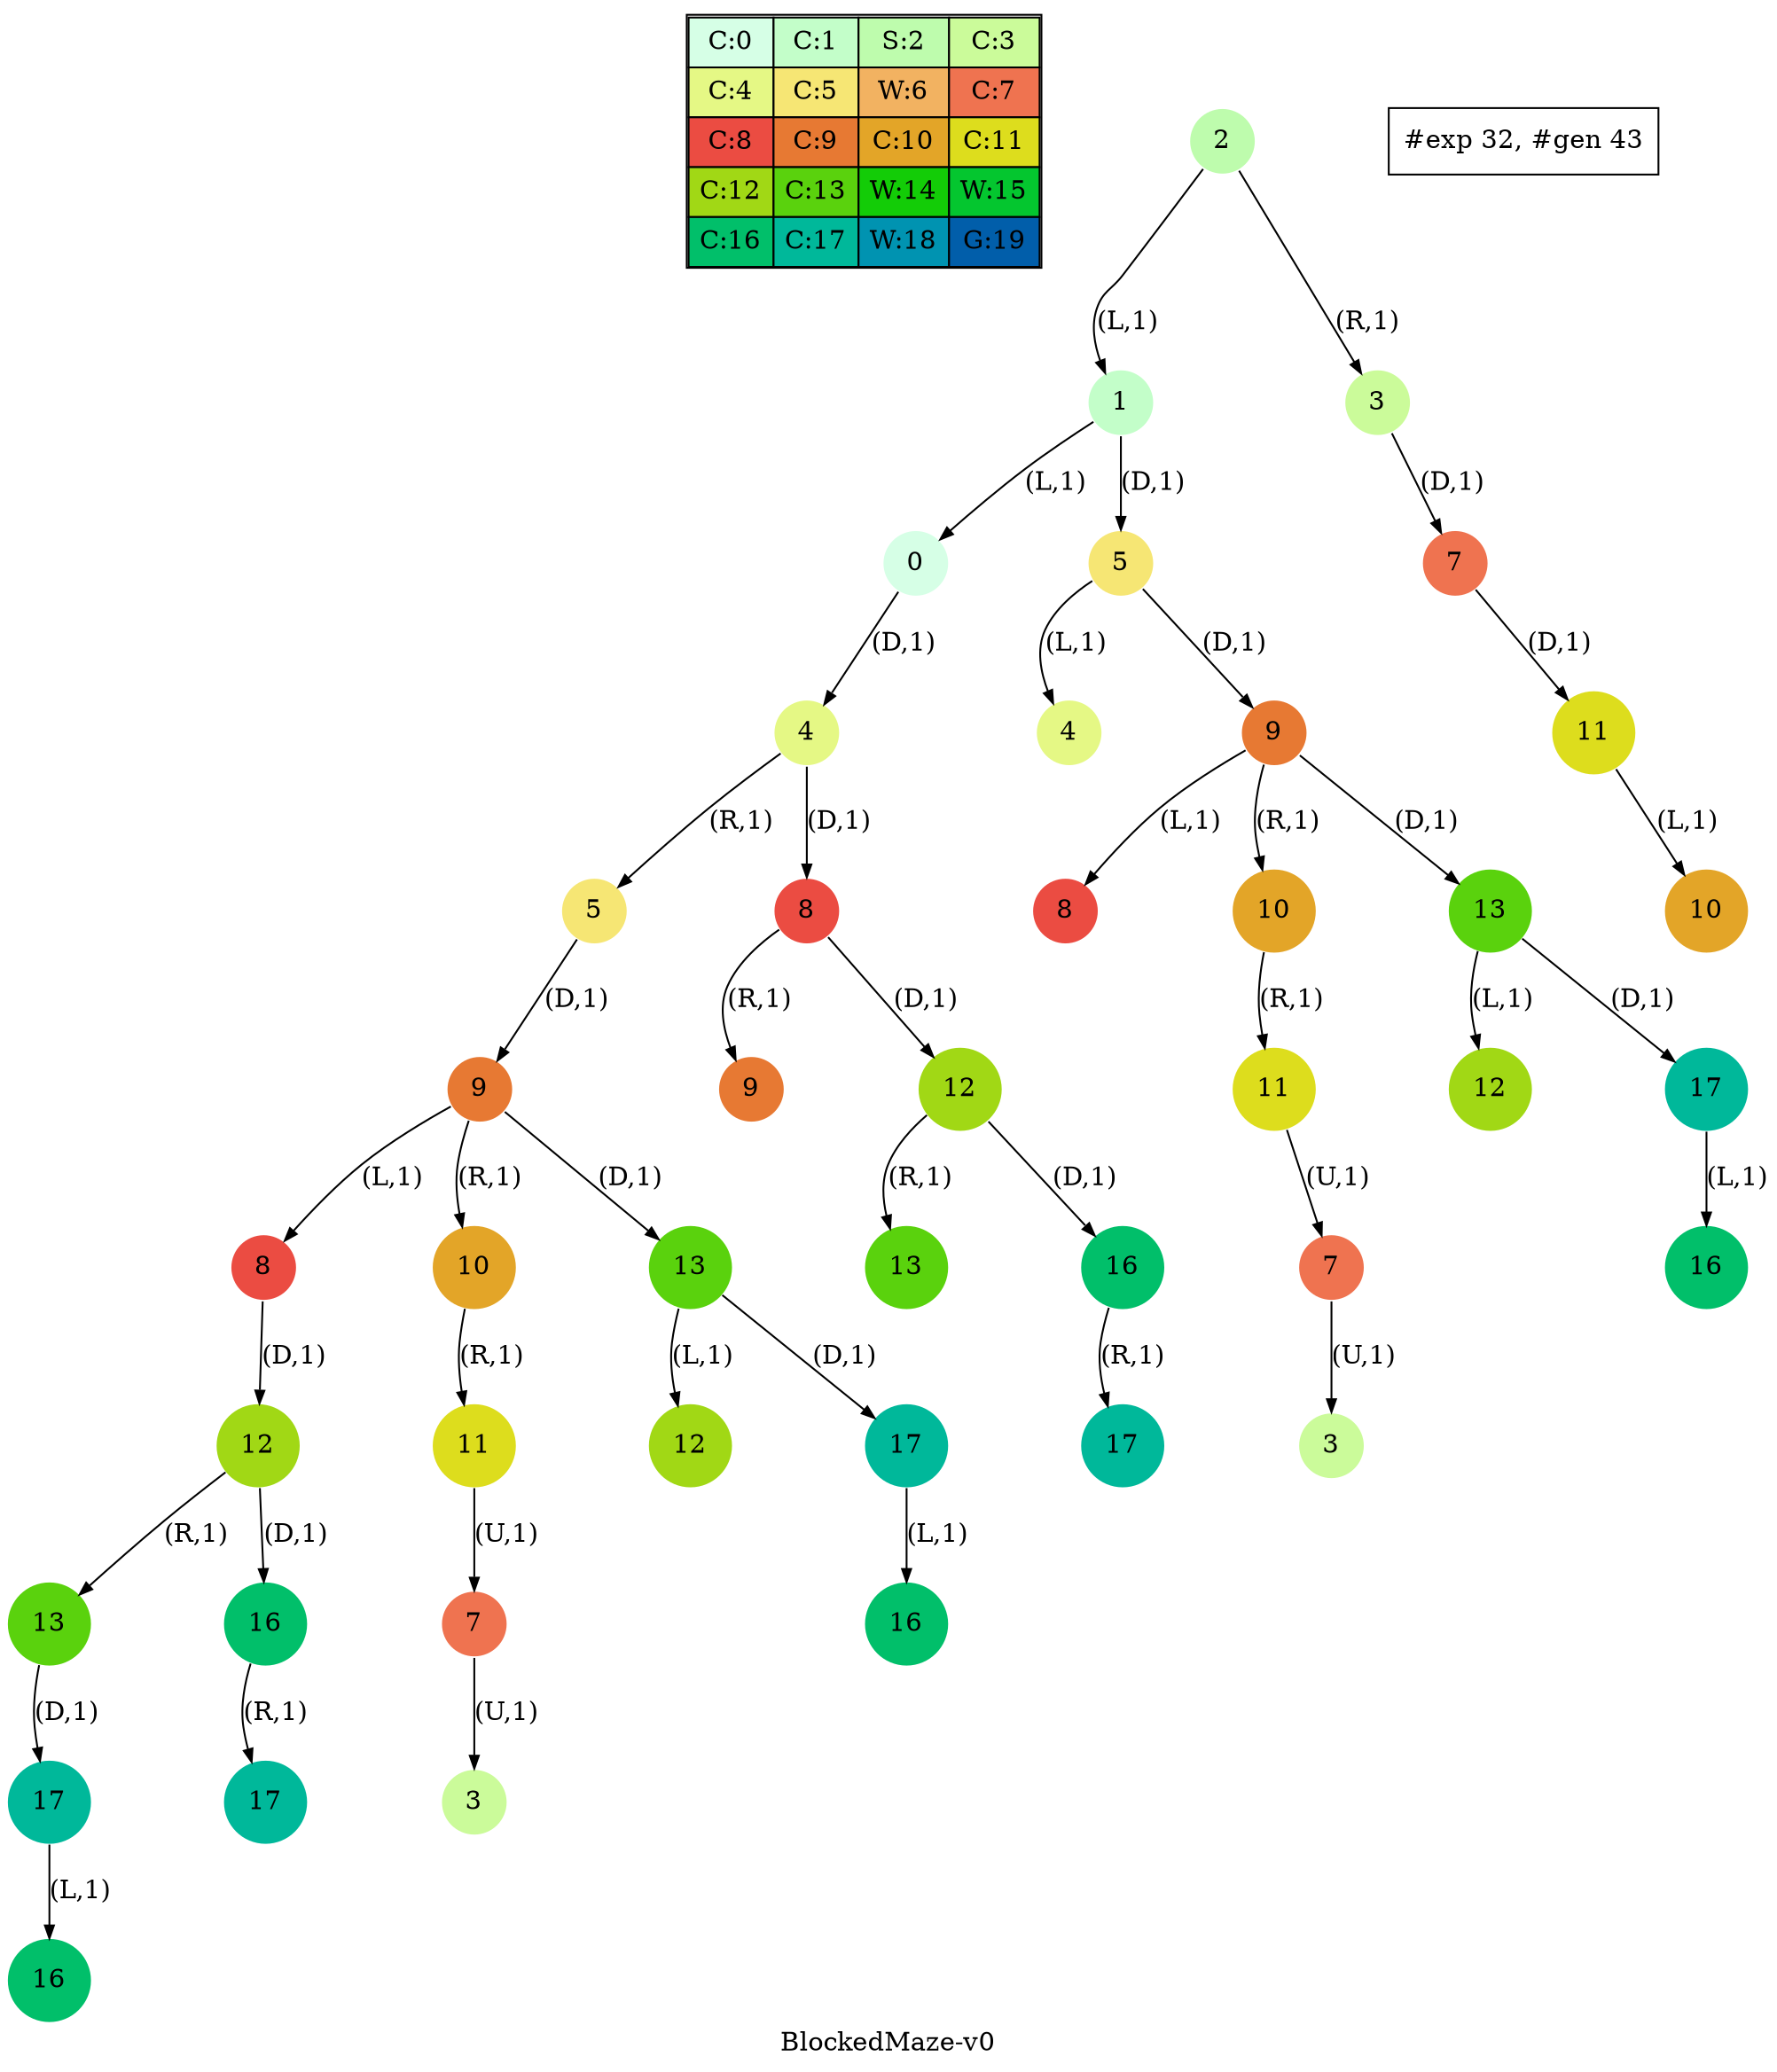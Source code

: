 digraph BlockedMaze { label="BlockedMaze-v0"
subgraph MAP {label=Map;map [shape=plaintext label=<<table border="1" cellpadding="5" cellspacing="0" cellborder="1"><tr><td bgcolor="0.39803922 0.15947579 0.99679532 1.        ">C:0</td><td bgcolor="0.35098039 0.23194764 0.99315867 1.        ">C:1</td><td bgcolor="0.29607843 0.31486959 0.98720184 1.        ">S:2</td><td bgcolor="0.24901961 0.38410575 0.98063477 1.        ">C:3</td></tr><tr><td bgcolor="0.19411765 0.46220388 0.97128103 1.        ">C:4</td><td bgcolor="0.14705882 0.52643216 0.96182564 1.        ">C:5</td><td bgcolor="0.09215686 0.59770746 0.94913494 1.        ">W:6</td><td bgcolor="0.0372549  0.66454018 0.93467977 1.        ">C:7</td></tr><tr><td bgcolor="0.00980392 0.71791192 0.92090552 1.        ">C:8</td><td bgcolor="0.06470588 0.77520398 0.9032472  1.        ">C:9</td><td bgcolor="0.11176471 0.81974048 0.88677369 1.        ">C:10</td><td bgcolor="0.16666667 0.8660254  0.8660254  1.        ">C:11</td></tr><tr><td bgcolor="0.21372549 0.9005867  0.84695821 1.        ">C:12</td><td bgcolor="0.26862745 0.93467977 0.82325295 1.        ">C:13</td><td bgcolor="0.32352941 0.96182564 0.79801723 1.        ">W:14</td><td bgcolor="0.37058824 0.97940977 0.77520398 1.        ">W:15</td></tr><tr><td bgcolor="0.4254902  0.99315867 0.74725253 1.        ">C:16</td><td bgcolor="0.47254902 0.99907048 0.72218645 1.        ">C:17</td><td bgcolor="0.52745098 0.99907048 0.69169844 1.        ">W:18</td><td bgcolor="0.5745098  0.99315867 0.66454018 1.        ">G:19</td></tr></table>>]} 
nodesep=1 ranksep=0.5 node [shape=circle] edge [arrowsize=0.7] 
"0_2" [label=2 style=filled color=white  fillcolor="0.29607843 0.31486959 0.98720184 1.        "]; 
"0_2.1-0" [label=1 style=filled color=white  fillcolor="0.35098039 0.23194764 0.99315867 1.        "];  "0_2" -> "0_2.1-0" [label="(L,1)" ]; 
"0_2.3-1" [label=3 style=filled color=white  fillcolor="0.24901961 0.38410575 0.98063477 1.        "];  "0_2" -> "0_2.3-1" [label="(R,1)" ]; 
"0_2.1.0-0" [label=0 style=filled color=white  fillcolor="0.39803922 0.15947579 0.99679532 1.        "];  "0_2.1-0" -> "0_2.1.0-0" [label="(L,1)" ]; 
"0_2.1.5-3" [label=5 style=filled color=white  fillcolor="0.14705882 0.52643216 0.96182564 1.        "];  "0_2.1-0" -> "0_2.1.5-3" [label="(D,1)" ]; 
"0_2.3.7-3" [label=7 style=filled color=white  fillcolor="0.0372549  0.66454018 0.93467977 1.        "];  "0_2.3-1" -> "0_2.3.7-3" [label="(D,1)" ]; 
"0_2.1.0.4-3" [label=4 style=filled color=white  fillcolor="0.19411765 0.46220388 0.97128103 1.        "];  "0_2.1.0-0" -> "0_2.1.0.4-3" [label="(D,1)" ]; 
"0_2.1.5.4-0" [label=4 style=filled color=white  fillcolor="0.19411765 0.46220388 0.97128103 1.        "];  "0_2.1.5-3" -> "0_2.1.5.4-0" [label="(L,1)" ]; 
"0_2.1.5.9-3" [label=9 style=filled color=white  fillcolor="0.06470588 0.77520398 0.9032472  1.        "];  "0_2.1.5-3" -> "0_2.1.5.9-3" [label="(D,1)" ]; 
"0_2.3.7.11-3" [label=11 style=filled color=white  fillcolor="0.16666667 0.8660254  0.8660254  1.        "];  "0_2.3.7-3" -> "0_2.3.7.11-3" [label="(D,1)" ]; 
"0_2.1.0.4.5-1" [label=5 style=filled color=white  fillcolor="0.14705882 0.52643216 0.96182564 1.        "];  "0_2.1.0.4-3" -> "0_2.1.0.4.5-1" [label="(R,1)" ]; 
"0_2.1.0.4.8-3" [label=8 style=filled color=white  fillcolor="0.00980392 0.71791192 0.92090552 1.        "];  "0_2.1.0.4-3" -> "0_2.1.0.4.8-3" [label="(D,1)" ]; 
"0_2.1.5.9.8-0" [label=8 style=filled color=white  fillcolor="0.00980392 0.71791192 0.92090552 1.        "];  "0_2.1.5.9-3" -> "0_2.1.5.9.8-0" [label="(L,1)" ]; 
"0_2.1.5.9.10-1" [label=10 style=filled color=white  fillcolor="0.11176471 0.81974048 0.88677369 1.        "];  "0_2.1.5.9-3" -> "0_2.1.5.9.10-1" [label="(R,1)" ]; 
"0_2.1.5.9.13-3" [label=13 style=filled color=white  fillcolor="0.26862745 0.93467977 0.82325295 1.        "];  "0_2.1.5.9-3" -> "0_2.1.5.9.13-3" [label="(D,1)" ]; 
"0_2.3.7.11.10-0" [label=10 style=filled color=white  fillcolor="0.11176471 0.81974048 0.88677369 1.        "];  "0_2.3.7.11-3" -> "0_2.3.7.11.10-0" [label="(L,1)" ]; 
"0_2.1.0.4.5.9-3" [label=9 style=filled color=white  fillcolor="0.06470588 0.77520398 0.9032472  1.        "];  "0_2.1.0.4.5-1" -> "0_2.1.0.4.5.9-3" [label="(D,1)" ]; 
"0_2.1.0.4.8.9-1" [label=9 style=filled color=white  fillcolor="0.06470588 0.77520398 0.9032472  1.        "];  "0_2.1.0.4.8-3" -> "0_2.1.0.4.8.9-1" [label="(R,1)" ]; 
"0_2.1.0.4.8.12-3" [label=12 style=filled color=white  fillcolor="0.21372549 0.9005867  0.84695821 1.        "];  "0_2.1.0.4.8-3" -> "0_2.1.0.4.8.12-3" [label="(D,1)" ]; 
"0_2.1.5.9.10.11-1" [label=11 style=filled color=white  fillcolor="0.16666667 0.8660254  0.8660254  1.        "];  "0_2.1.5.9.10-1" -> "0_2.1.5.9.10.11-1" [label="(R,1)" ]; 
"0_2.1.5.9.13.12-0" [label=12 style=filled color=white  fillcolor="0.21372549 0.9005867  0.84695821 1.        "];  "0_2.1.5.9.13-3" -> "0_2.1.5.9.13.12-0" [label="(L,1)" ]; 
"0_2.1.5.9.13.17-3" [label=17 style=filled color=white  fillcolor="0.47254902 0.99907048 0.72218645 1.        "];  "0_2.1.5.9.13-3" -> "0_2.1.5.9.13.17-3" [label="(D,1)" ]; 
"0_2.1.0.4.5.9.8-0" [label=8 style=filled color=white  fillcolor="0.00980392 0.71791192 0.92090552 1.        "];  "0_2.1.0.4.5.9-3" -> "0_2.1.0.4.5.9.8-0" [label="(L,1)" ]; 
"0_2.1.0.4.5.9.10-1" [label=10 style=filled color=white  fillcolor="0.11176471 0.81974048 0.88677369 1.        "];  "0_2.1.0.4.5.9-3" -> "0_2.1.0.4.5.9.10-1" [label="(R,1)" ]; 
"0_2.1.0.4.5.9.13-3" [label=13 style=filled color=white  fillcolor="0.26862745 0.93467977 0.82325295 1.        "];  "0_2.1.0.4.5.9-3" -> "0_2.1.0.4.5.9.13-3" [label="(D,1)" ]; 
"0_2.1.0.4.8.12.13-1" [label=13 style=filled color=white  fillcolor="0.26862745 0.93467977 0.82325295 1.        "];  "0_2.1.0.4.8.12-3" -> "0_2.1.0.4.8.12.13-1" [label="(R,1)" ]; 
"0_2.1.0.4.8.12.16-3" [label=16 style=filled color=white  fillcolor="0.4254902  0.99315867 0.74725253 1.        "];  "0_2.1.0.4.8.12-3" -> "0_2.1.0.4.8.12.16-3" [label="(D,1)" ]; 
"0_2.1.5.9.10.11.7-2" [label=7 style=filled color=white  fillcolor="0.0372549  0.66454018 0.93467977 1.        "];  "0_2.1.5.9.10.11-1" -> "0_2.1.5.9.10.11.7-2" [label="(U,1)" ]; 
"0_2.1.5.9.13.17.16-0" [label=16 style=filled color=white  fillcolor="0.4254902  0.99315867 0.74725253 1.        "];  "0_2.1.5.9.13.17-3" -> "0_2.1.5.9.13.17.16-0" [label="(L,1)" ]; 
"0_2.1.0.4.5.9.8.12-3" [label=12 style=filled color=white  fillcolor="0.21372549 0.9005867  0.84695821 1.        "];  "0_2.1.0.4.5.9.8-0" -> "0_2.1.0.4.5.9.8.12-3" [label="(D,1)" ]; 
"0_2.1.0.4.5.9.10.11-1" [label=11 style=filled color=white  fillcolor="0.16666667 0.8660254  0.8660254  1.        "];  "0_2.1.0.4.5.9.10-1" -> "0_2.1.0.4.5.9.10.11-1" [label="(R,1)" ]; 
"0_2.1.0.4.5.9.13.12-0" [label=12 style=filled color=white  fillcolor="0.21372549 0.9005867  0.84695821 1.        "];  "0_2.1.0.4.5.9.13-3" -> "0_2.1.0.4.5.9.13.12-0" [label="(L,1)" ]; 
"0_2.1.0.4.5.9.13.17-3" [label=17 style=filled color=white  fillcolor="0.47254902 0.99907048 0.72218645 1.        "];  "0_2.1.0.4.5.9.13-3" -> "0_2.1.0.4.5.9.13.17-3" [label="(D,1)" ]; 
"0_2.1.0.4.8.12.16.17-1" [label=17 style=filled color=white  fillcolor="0.47254902 0.99907048 0.72218645 1.        "];  "0_2.1.0.4.8.12.16-3" -> "0_2.1.0.4.8.12.16.17-1" [label="(R,1)" ]; 
"0_2.1.5.9.10.11.7.3-2" [label=3 style=filled color=white  fillcolor="0.24901961 0.38410575 0.98063477 1.        "];  "0_2.1.5.9.10.11.7-2" -> "0_2.1.5.9.10.11.7.3-2" [label="(U,1)" ]; 
"0_2.1.0.4.5.9.8.12.13-1" [label=13 style=filled color=white  fillcolor="0.26862745 0.93467977 0.82325295 1.        "];  "0_2.1.0.4.5.9.8.12-3" -> "0_2.1.0.4.5.9.8.12.13-1" [label="(R,1)" ]; 
"0_2.1.0.4.5.9.8.12.16-3" [label=16 style=filled color=white  fillcolor="0.4254902  0.99315867 0.74725253 1.        "];  "0_2.1.0.4.5.9.8.12-3" -> "0_2.1.0.4.5.9.8.12.16-3" [label="(D,1)" ]; 
"0_2.1.0.4.5.9.10.11.7-2" [label=7 style=filled color=white  fillcolor="0.0372549  0.66454018 0.93467977 1.        "];  "0_2.1.0.4.5.9.10.11-1" -> "0_2.1.0.4.5.9.10.11.7-2" [label="(U,1)" ]; 
"0_2.1.0.4.5.9.13.17.16-0" [label=16 style=filled color=white  fillcolor="0.4254902  0.99315867 0.74725253 1.        "];  "0_2.1.0.4.5.9.13.17-3" -> "0_2.1.0.4.5.9.13.17.16-0" [label="(L,1)" ]; 
"0_2.1.0.4.5.9.8.12.13.17-3" [label=17 style=filled color=white  fillcolor="0.47254902 0.99907048 0.72218645 1.        "];  "0_2.1.0.4.5.9.8.12.13-1" -> "0_2.1.0.4.5.9.8.12.13.17-3" [label="(D,1)" ]; 
"0_2.1.0.4.5.9.8.12.16.17-1" [label=17 style=filled color=white  fillcolor="0.47254902 0.99907048 0.72218645 1.        "];  "0_2.1.0.4.5.9.8.12.16-3" -> "0_2.1.0.4.5.9.8.12.16.17-1" [label="(R,1)" ]; 
"0_2.1.0.4.5.9.10.11.7.3-2" [label=3 style=filled color=white  fillcolor="0.24901961 0.38410575 0.98063477 1.        "];  "0_2.1.0.4.5.9.10.11.7-2" -> "0_2.1.0.4.5.9.10.11.7.3-2" [label="(U,1)" ]; 
"0_2.1.0.4.5.9.8.12.13.17.16-0" [label=16 style=filled color=white  fillcolor="0.4254902  0.99315867 0.74725253 1.        "];  "0_2.1.0.4.5.9.8.12.13.17-3" -> "0_2.1.0.4.5.9.8.12.13.17.16-0" [label="(L,1)" ];  "#exp 32, #gen 43" [ shape=box ];
}

